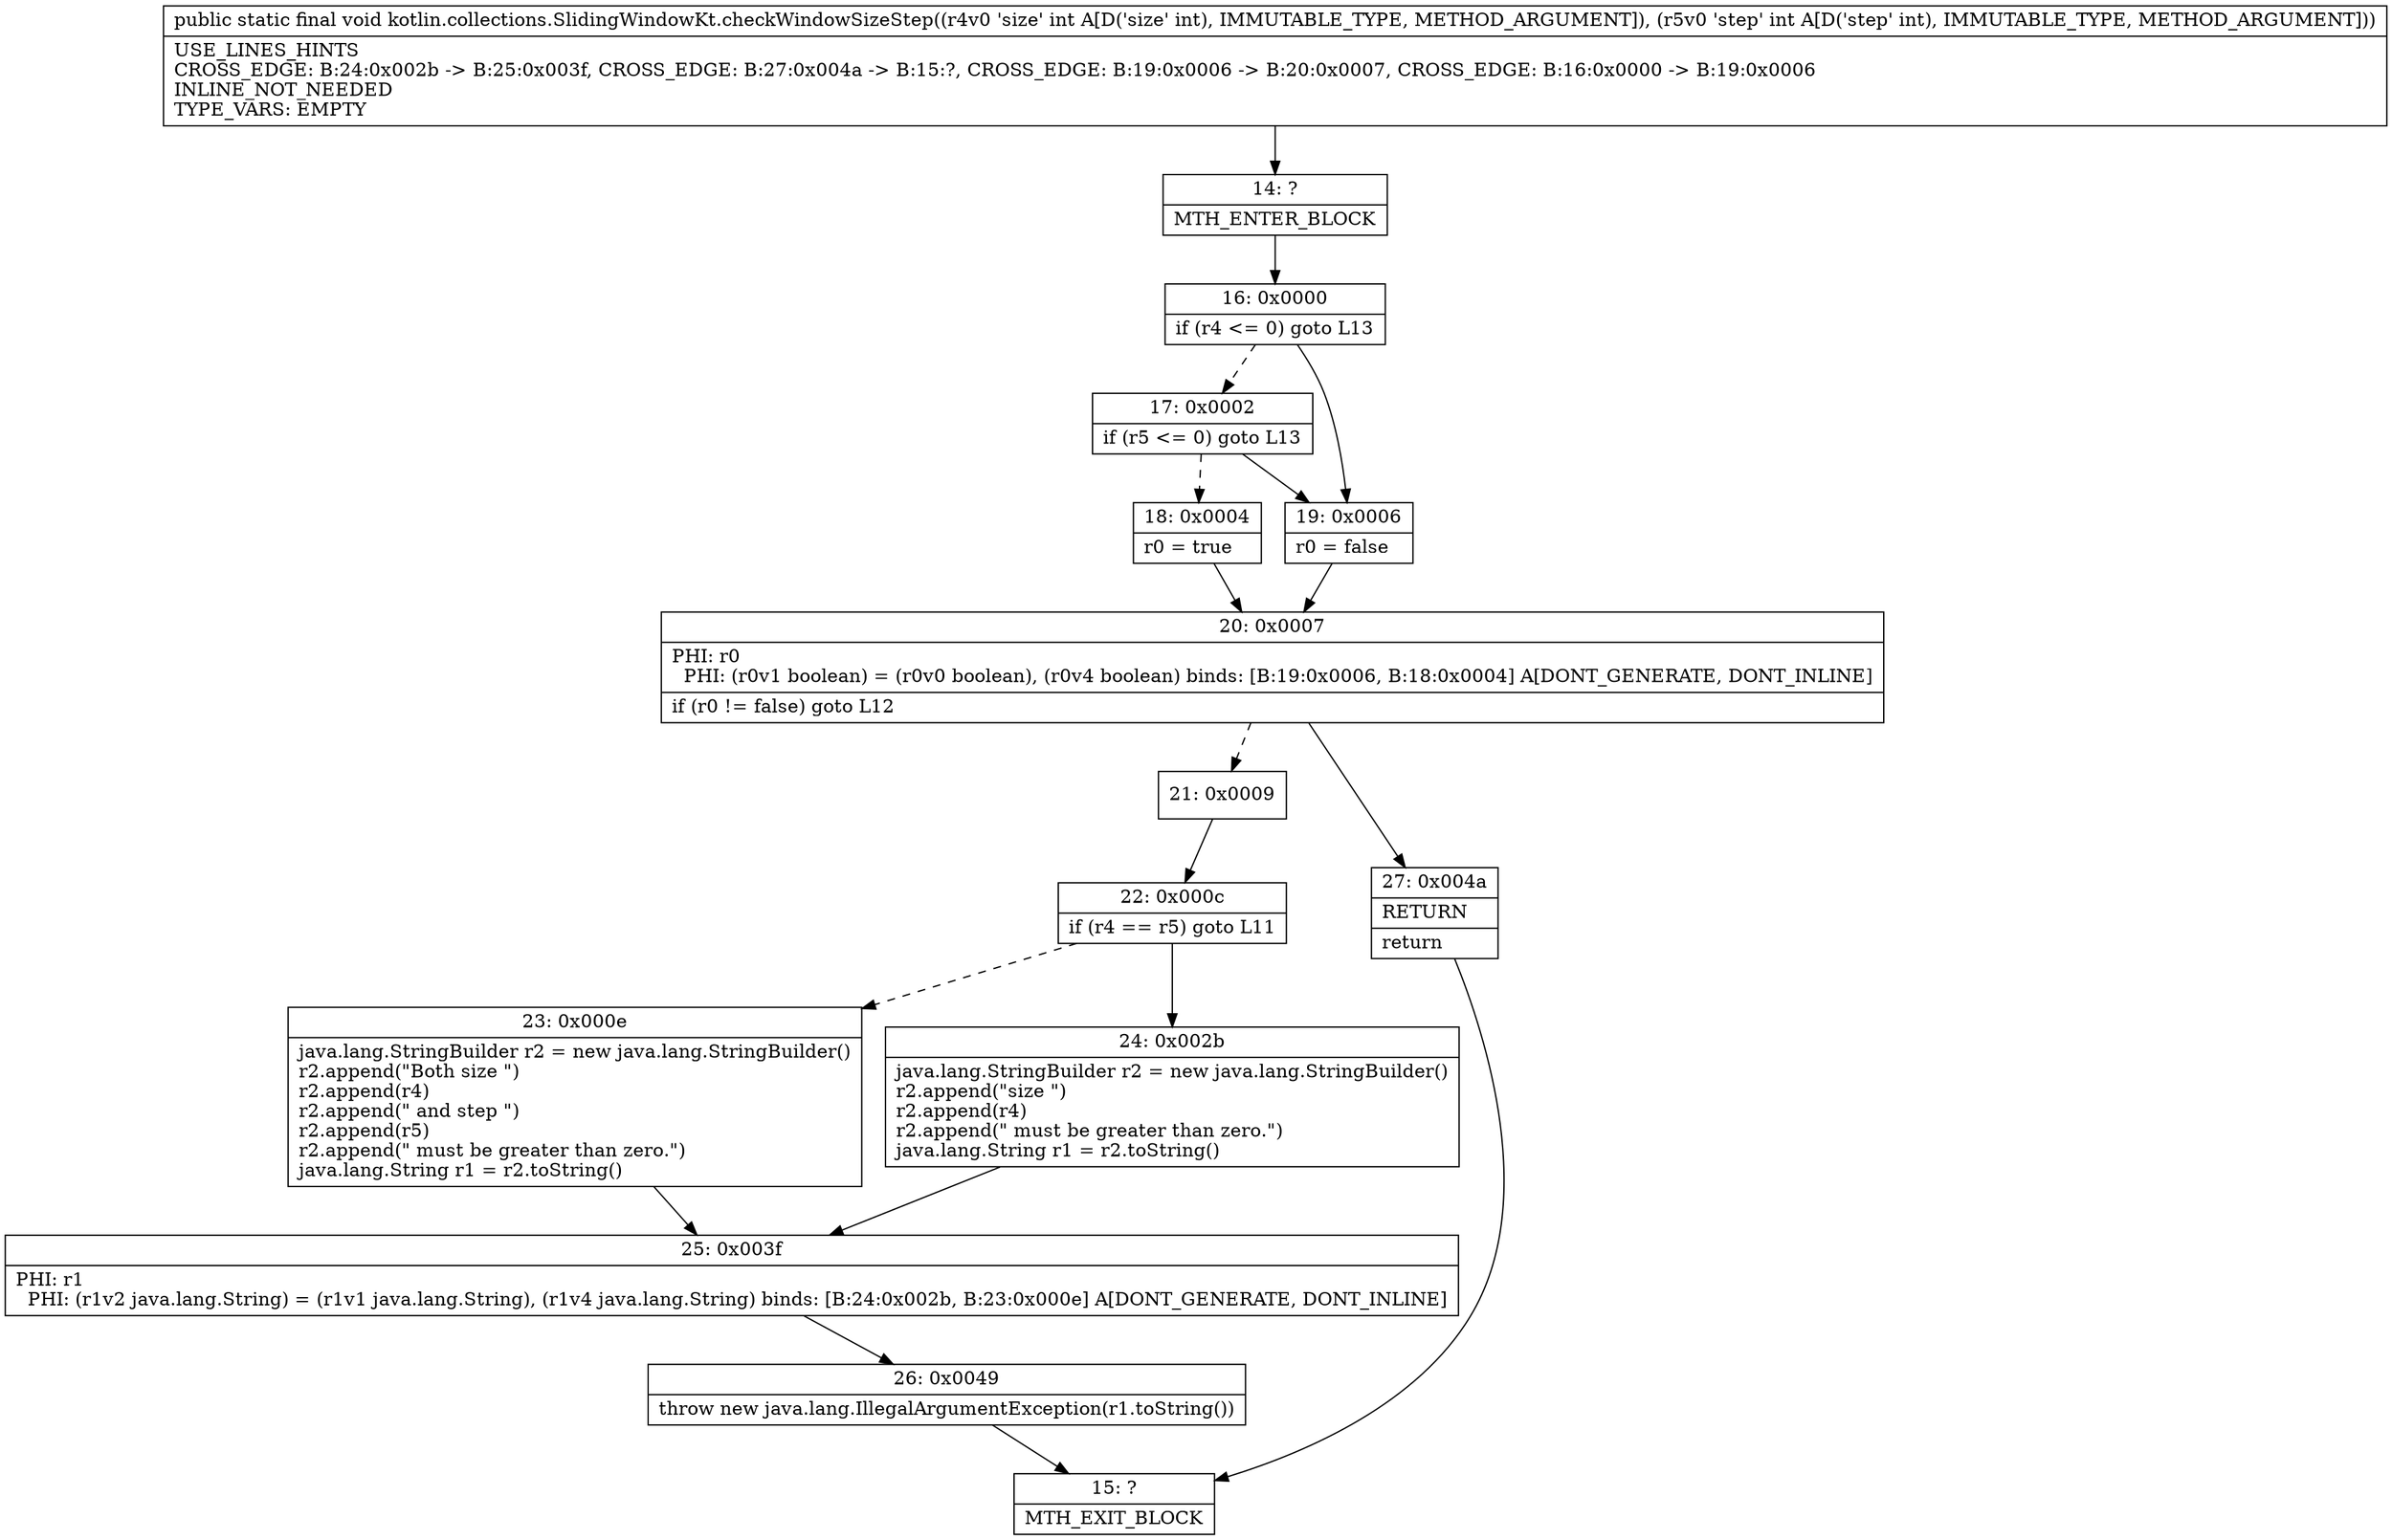 digraph "CFG forkotlin.collections.SlidingWindowKt.checkWindowSizeStep(II)V" {
Node_14 [shape=record,label="{14\:\ ?|MTH_ENTER_BLOCK\l}"];
Node_16 [shape=record,label="{16\:\ 0x0000|if (r4 \<= 0) goto L13\l}"];
Node_17 [shape=record,label="{17\:\ 0x0002|if (r5 \<= 0) goto L13\l}"];
Node_18 [shape=record,label="{18\:\ 0x0004|r0 = true\l}"];
Node_20 [shape=record,label="{20\:\ 0x0007|PHI: r0 \l  PHI: (r0v1 boolean) = (r0v0 boolean), (r0v4 boolean) binds: [B:19:0x0006, B:18:0x0004] A[DONT_GENERATE, DONT_INLINE]\l|if (r0 != false) goto L12\l}"];
Node_21 [shape=record,label="{21\:\ 0x0009}"];
Node_22 [shape=record,label="{22\:\ 0x000c|if (r4 == r5) goto L11\l}"];
Node_23 [shape=record,label="{23\:\ 0x000e|java.lang.StringBuilder r2 = new java.lang.StringBuilder()\lr2.append(\"Both size \")\lr2.append(r4)\lr2.append(\" and step \")\lr2.append(r5)\lr2.append(\" must be greater than zero.\")\ljava.lang.String r1 = r2.toString()\l}"];
Node_25 [shape=record,label="{25\:\ 0x003f|PHI: r1 \l  PHI: (r1v2 java.lang.String) = (r1v1 java.lang.String), (r1v4 java.lang.String) binds: [B:24:0x002b, B:23:0x000e] A[DONT_GENERATE, DONT_INLINE]\l}"];
Node_26 [shape=record,label="{26\:\ 0x0049|throw new java.lang.IllegalArgumentException(r1.toString())\l}"];
Node_15 [shape=record,label="{15\:\ ?|MTH_EXIT_BLOCK\l}"];
Node_24 [shape=record,label="{24\:\ 0x002b|java.lang.StringBuilder r2 = new java.lang.StringBuilder()\lr2.append(\"size \")\lr2.append(r4)\lr2.append(\" must be greater than zero.\")\ljava.lang.String r1 = r2.toString()\l}"];
Node_27 [shape=record,label="{27\:\ 0x004a|RETURN\l|return\l}"];
Node_19 [shape=record,label="{19\:\ 0x0006|r0 = false\l}"];
MethodNode[shape=record,label="{public static final void kotlin.collections.SlidingWindowKt.checkWindowSizeStep((r4v0 'size' int A[D('size' int), IMMUTABLE_TYPE, METHOD_ARGUMENT]), (r5v0 'step' int A[D('step' int), IMMUTABLE_TYPE, METHOD_ARGUMENT]))  | USE_LINES_HINTS\lCROSS_EDGE: B:24:0x002b \-\> B:25:0x003f, CROSS_EDGE: B:27:0x004a \-\> B:15:?, CROSS_EDGE: B:19:0x0006 \-\> B:20:0x0007, CROSS_EDGE: B:16:0x0000 \-\> B:19:0x0006\lINLINE_NOT_NEEDED\lTYPE_VARS: EMPTY\l}"];
MethodNode -> Node_14;Node_14 -> Node_16;
Node_16 -> Node_17[style=dashed];
Node_16 -> Node_19;
Node_17 -> Node_18[style=dashed];
Node_17 -> Node_19;
Node_18 -> Node_20;
Node_20 -> Node_21[style=dashed];
Node_20 -> Node_27;
Node_21 -> Node_22;
Node_22 -> Node_23[style=dashed];
Node_22 -> Node_24;
Node_23 -> Node_25;
Node_25 -> Node_26;
Node_26 -> Node_15;
Node_24 -> Node_25;
Node_27 -> Node_15;
Node_19 -> Node_20;
}

